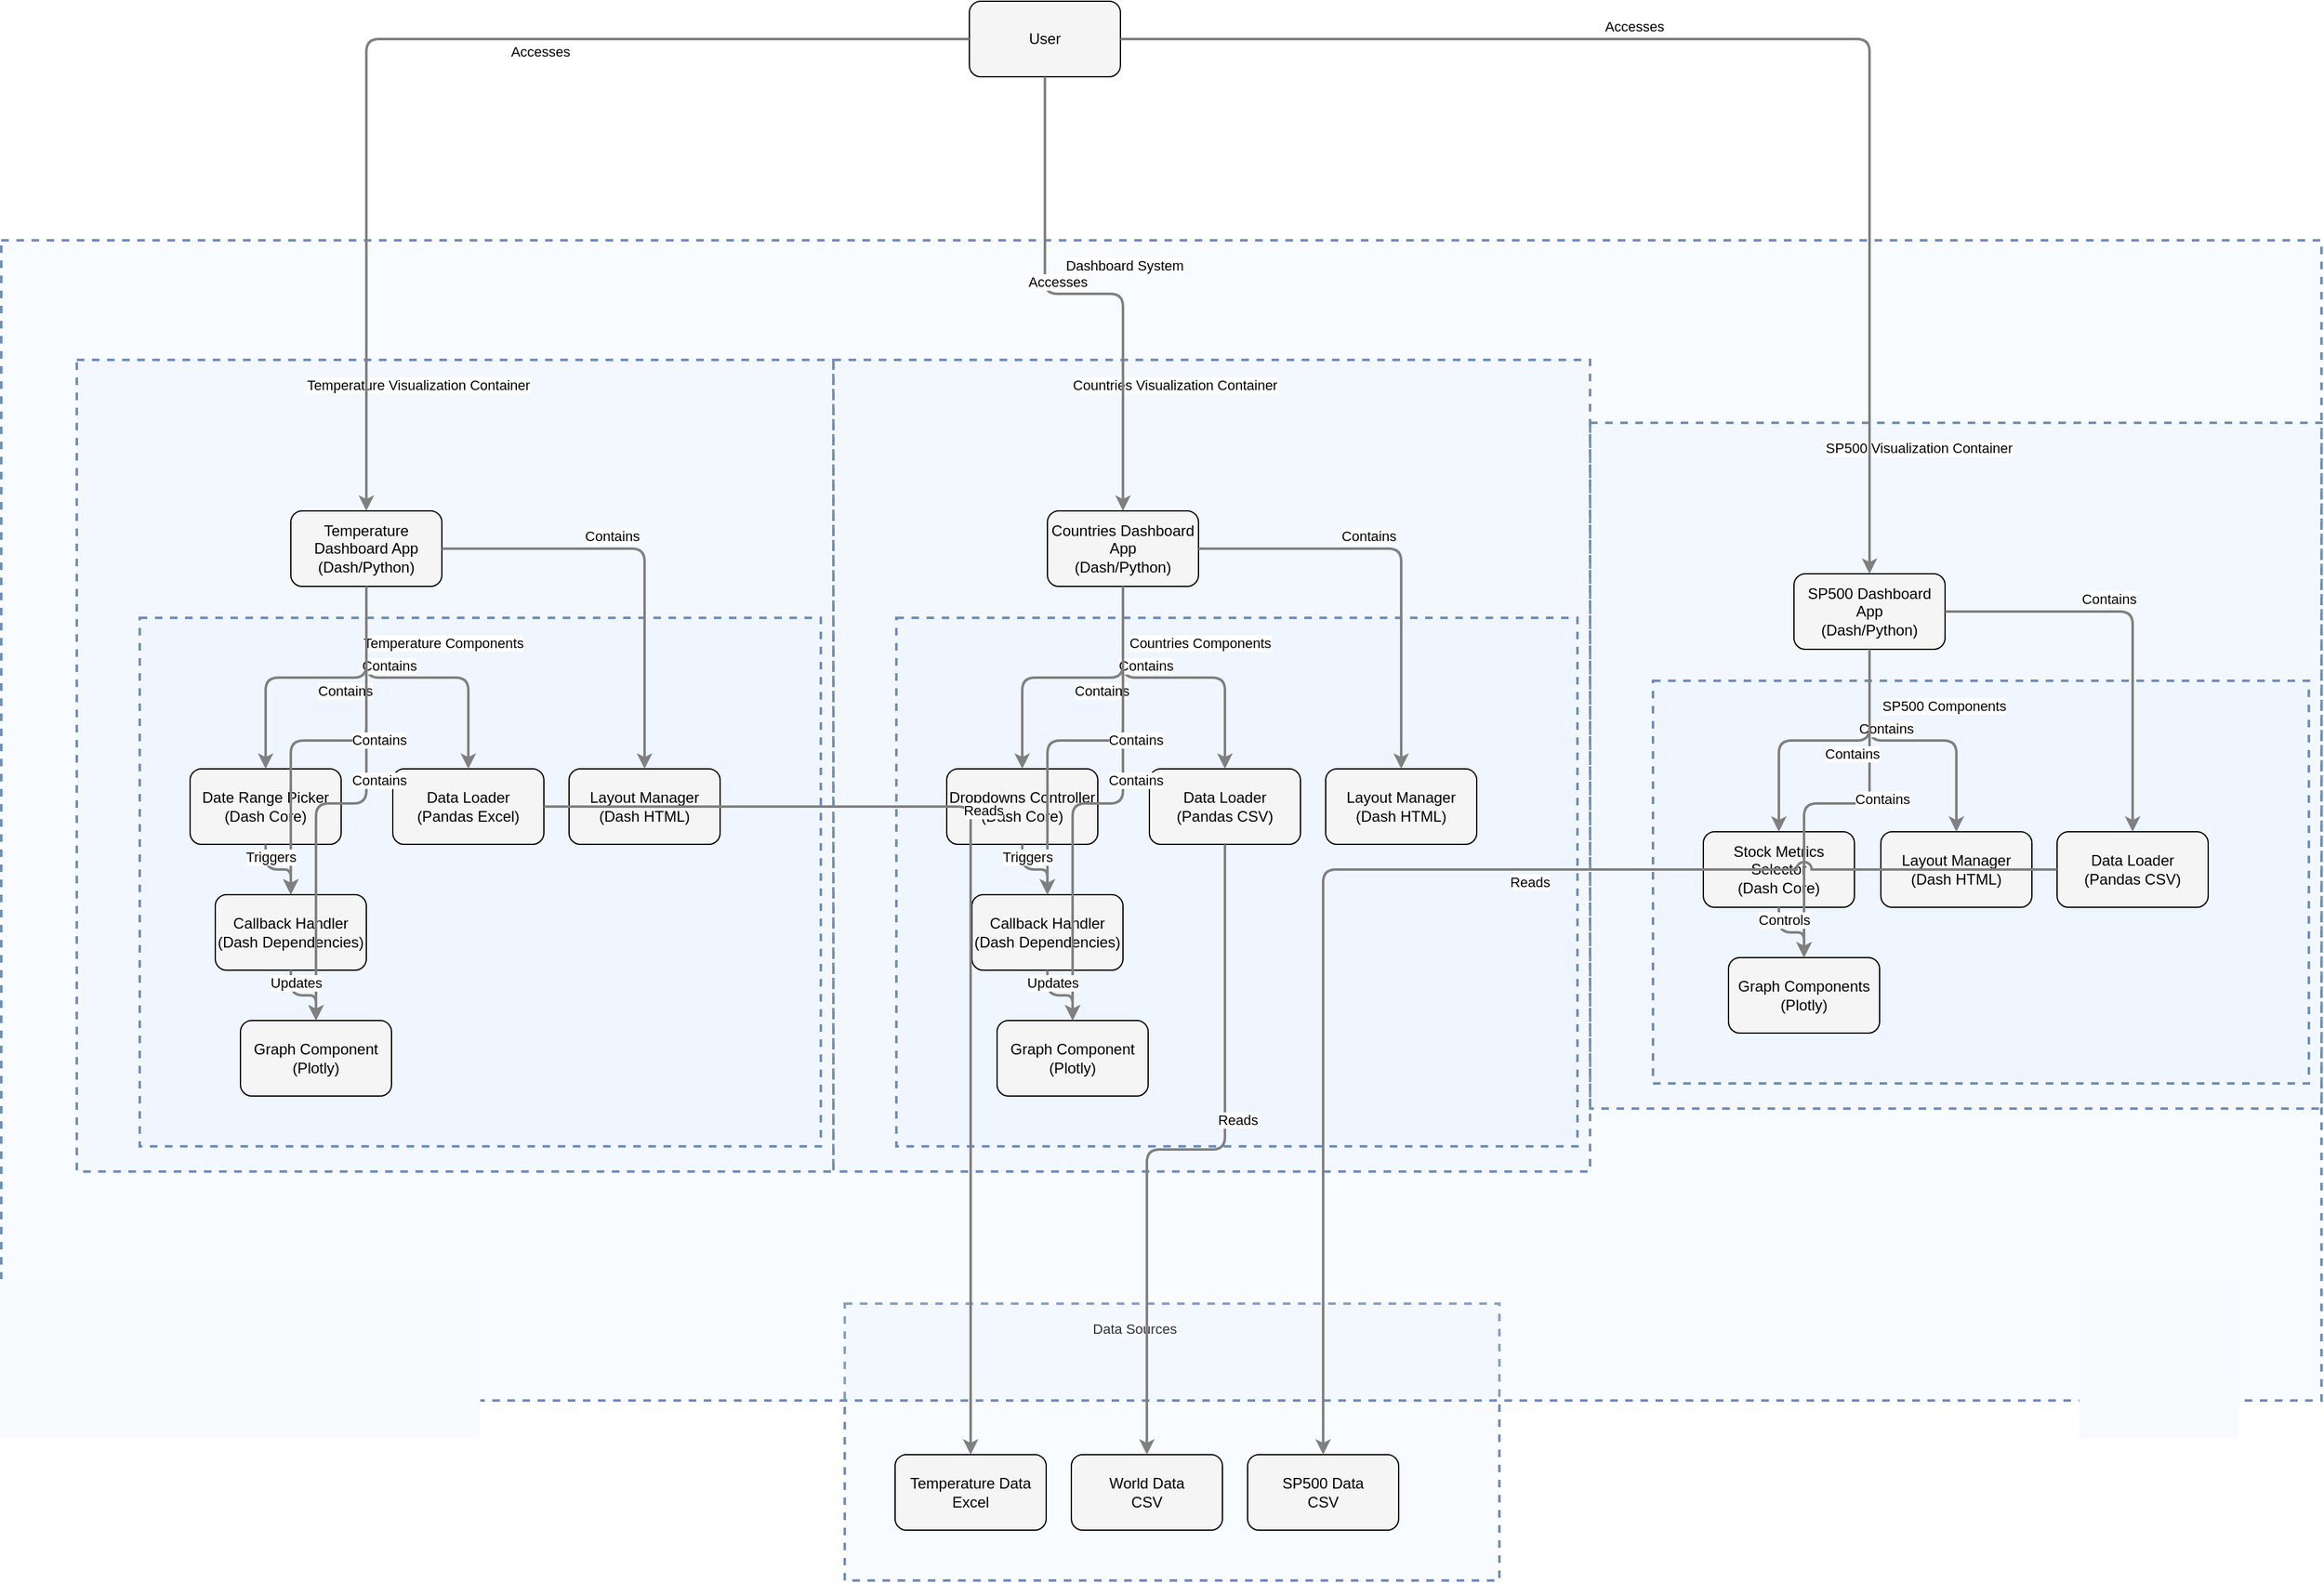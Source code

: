 <?xml version="1.0" encoding="UTF-8"?>
      <mxfile version="14.6.5" type="device">
        <diagram id="codeviz-diagram" name="System Diagram">
          <mxGraphModel dx="1000" dy="1000" grid="1" gridSize="10" guides="1" tooltips="1" connect="1" arrows="1" fold="1" page="1" pageScale="1" pageWidth="1169" pageHeight="827" math="0" shadow="0">
            <root>
              <mxCell id="0"/>
              <mxCell id="1" parent="0"/>
              <mxCell id="subGraph4" value="" style="html=1;whiteSpace=wrap;container=1;fillColor=#dae8fc;strokeColor=#6c8ebf;dashed=1;fillOpacity=20;strokeWidth=2;containerType=none;recursiveResize=0;movable=1;resizable=1;autosize=0;dropTarget=0" vertex="1" parent="subGraph5">
                <mxGeometry x="50" y="205" width="541" height="420" as="geometry"/>
              </mxCell>
              <mxCell id="subGraph4_label" value="Temperature Components" style="edgeLabel;html=1;align=center;verticalAlign=middle;resizable=0;labelBackgroundColor=white;spacing=5" vertex="1" parent="subGraph5">
                <mxGeometry x="58" y="213" width="465" height="24" as="geometry"/>
              </mxCell>
<mxCell id="subGraph2" value="" style="html=1;whiteSpace=wrap;container=1;fillColor=#dae8fc;strokeColor=#6c8ebf;dashed=1;fillOpacity=20;strokeWidth=2;containerType=none;recursiveResize=0;movable=1;resizable=1;autosize=0;dropTarget=0" vertex="1" parent="subGraph3">
                <mxGeometry x="50" y="205" width="521" height="320" as="geometry"/>
              </mxCell>
              <mxCell id="subGraph2_label" value="SP500 Components" style="edgeLabel;html=1;align=center;verticalAlign=middle;resizable=0;labelBackgroundColor=white;spacing=5" vertex="1" parent="subGraph3">
                <mxGeometry x="58" y="213" width="445" height="24" as="geometry"/>
              </mxCell>
<mxCell id="subGraph0" value="" style="html=1;whiteSpace=wrap;container=1;fillColor=#dae8fc;strokeColor=#6c8ebf;dashed=1;fillOpacity=20;strokeWidth=2;containerType=none;recursiveResize=0;movable=1;resizable=1;autosize=0;dropTarget=0" vertex="1" parent="subGraph1">
                <mxGeometry x="50" y="205" width="541" height="420" as="geometry"/>
              </mxCell>
              <mxCell id="subGraph0_label" value="Countries Components" style="edgeLabel;html=1;align=center;verticalAlign=middle;resizable=0;labelBackgroundColor=white;spacing=5" vertex="1" parent="subGraph1">
                <mxGeometry x="58" y="213" width="465" height="24" as="geometry"/>
              </mxCell>
<mxCell id="subGraph5" value="" style="html=1;whiteSpace=wrap;container=1;fillColor=#dae8fc;strokeColor=#6c8ebf;dashed=1;fillOpacity=20;strokeWidth=2;containerType=none;recursiveResize=0;movable=1;resizable=1;autosize=0;dropTarget=0" vertex="1" parent="subGraph6">
                <mxGeometry x="60" y="95" width="601" height="645" as="geometry"/>
              </mxCell>
              <mxCell id="subGraph5_label" value="Temperature Visualization Container" style="edgeLabel;html=1;align=center;verticalAlign=middle;resizable=0;labelBackgroundColor=white;spacing=5" vertex="1" parent="subGraph6">
                <mxGeometry x="68" y="103" width="525" height="24" as="geometry"/>
              </mxCell>
<mxCell id="subGraph3" value="" style="html=1;whiteSpace=wrap;container=1;fillColor=#dae8fc;strokeColor=#6c8ebf;dashed=1;fillOpacity=20;strokeWidth=2;containerType=none;recursiveResize=0;movable=1;resizable=1;autosize=0;dropTarget=0" vertex="1" parent="subGraph6">
                <mxGeometry x="1262" y="145" width="581" height="545" as="geometry"/>
              </mxCell>
              <mxCell id="subGraph3_label" value="SP500 Visualization Container" style="edgeLabel;html=1;align=center;verticalAlign=middle;resizable=0;labelBackgroundColor=white;spacing=5" vertex="1" parent="subGraph6">
                <mxGeometry x="1270" y="153" width="505" height="24" as="geometry"/>
              </mxCell>
<mxCell id="subGraph1" value="" style="html=1;whiteSpace=wrap;container=1;fillColor=#dae8fc;strokeColor=#6c8ebf;dashed=1;fillOpacity=20;strokeWidth=2;containerType=none;recursiveResize=0;movable=1;resizable=1;autosize=0;dropTarget=0" vertex="1" parent="subGraph6">
                <mxGeometry x="661" y="95" width="601" height="645" as="geometry"/>
              </mxCell>
              <mxCell id="subGraph1_label" value="Countries Visualization Container" style="edgeLabel;html=1;align=center;verticalAlign=middle;resizable=0;labelBackgroundColor=white;spacing=5" vertex="1" parent="subGraph6">
                <mxGeometry x="669" y="103" width="525" height="24" as="geometry"/>
              </mxCell>
<mxCell id="subGraph7" value="" style="html=1;whiteSpace=wrap;container=1;fillColor=#dae8fc;strokeColor=#6c8ebf;dashed=1;fillOpacity=20;strokeWidth=2;containerType=none;recursiveResize=0;movable=1;resizable=1;autosize=0;dropTarget=0" vertex="1" parent="1">
                <mxGeometry x="724" y="1047" width="520" height="220" as="geometry"/>
              </mxCell>
              <mxCell id="subGraph7_label" value="Data Sources" style="edgeLabel;html=1;align=center;verticalAlign=middle;resizable=0;labelBackgroundColor=white;spacing=5" vertex="1" parent="1">
                <mxGeometry x="732" y="1055" width="444" height="24" as="geometry"/>
              </mxCell>
<mxCell id="subGraph6" value="" style="html=1;whiteSpace=wrap;container=1;fillColor=#dae8fc;strokeColor=#6c8ebf;dashed=1;fillOpacity=20;strokeWidth=2;containerType=none;recursiveResize=0;movable=1;resizable=1;autosize=0;dropTarget=0" vertex="1" parent="1">
                <mxGeometry x="54" y="202" width="1843" height="922" as="geometry"/>
              </mxCell>
              <mxCell id="subGraph6_label" value="Dashboard System" style="edgeLabel;html=1;align=center;verticalAlign=middle;resizable=0;labelBackgroundColor=white;spacing=5" vertex="1" parent="1">
                <mxGeometry x="62" y="210" width="1767" height="24" as="geometry"/>
              </mxCell>
              <mxCell id="User" value="User" style="rounded=1;whiteSpace=wrap;html=1;fillColor=#f5f5f5" vertex="1" parent="1">
                    <mxGeometry x="823" y="12" width="120" height="60" as="geometry"/>
                  </mxCell>
<mxCell id="WorldData" value="World Data&lt;br&gt;CSV" style="rounded=1;whiteSpace=wrap;html=1;fillColor=#f5f5f5" vertex="1" parent="subGraph7">
                    <mxGeometry x="180" y="120" width="120" height="60" as="geometry"/>
                  </mxCell>
<mxCell id="SP500Data" value="SP500 Data&lt;br&gt;CSV" style="rounded=1;whiteSpace=wrap;html=1;fillColor=#f5f5f5" vertex="1" parent="subGraph7">
                    <mxGeometry x="320" y="120" width="120" height="60" as="geometry"/>
                  </mxCell>
<mxCell id="TempData" value="Temperature Data&lt;br&gt;Excel" style="rounded=1;whiteSpace=wrap;html=1;fillColor=#f5f5f5" vertex="1" parent="subGraph7">
                    <mxGeometry x="40" y="120" width="120" height="60" as="geometry"/>
                  </mxCell>
<mxCell id="CountriesApp" value="Countries Dashboard App&lt;br&gt;(Dash/Python)" style="rounded=1;whiteSpace=wrap;html=1;fillColor=#f5f5f5" vertex="1" parent="subGraph1">
                    <mxGeometry x="170" y="120" width="120" height="60" as="geometry"/>
                  </mxCell>
<mxCell id="SP500App" value="SP500 Dashboard App&lt;br&gt;(Dash/Python)" style="rounded=1;whiteSpace=wrap;html=1;fillColor=#f5f5f5" vertex="1" parent="subGraph3">
                    <mxGeometry x="162" y="120" width="120" height="60" as="geometry"/>
                  </mxCell>
<mxCell id="TempApp" value="Temperature Dashboard App&lt;br&gt;(Dash/Python)" style="rounded=1;whiteSpace=wrap;html=1;fillColor=#f5f5f5" vertex="1" parent="subGraph5">
                    <mxGeometry x="170" y="120" width="120" height="60" as="geometry"/>
                  </mxCell>
<mxCell id="CountriesDataLoader" value="Data Loader&lt;br&gt;(Pandas CSV)" style="rounded=1;whiteSpace=wrap;html=1;fillColor=#f5f5f5" vertex="1" parent="subGraph0">
                    <mxGeometry x="201" y="120" width="120" height="60" as="geometry"/>
                  </mxCell>
<mxCell id="CountriesLayout" value="Layout Manager&lt;br&gt;(Dash HTML)" style="rounded=1;whiteSpace=wrap;html=1;fillColor=#f5f5f5" vertex="1" parent="subGraph0">
                    <mxGeometry x="341" y="120" width="120" height="60" as="geometry"/>
                  </mxCell>
<mxCell id="CountriesDropdowns" value="Dropdowns Controller&lt;br&gt;(Dash Core)" style="rounded=1;whiteSpace=wrap;html=1;fillColor=#f5f5f5" vertex="1" parent="subGraph0">
                    <mxGeometry x="40" y="120" width="120" height="60" as="geometry"/>
                  </mxCell>
<mxCell id="CountriesGraph" value="Graph Component&lt;br&gt;(Plotly)" style="rounded=1;whiteSpace=wrap;html=1;fillColor=#f5f5f5" vertex="1" parent="subGraph0">
                    <mxGeometry x="80" y="320" width="120" height="60" as="geometry"/>
                  </mxCell>
<mxCell id="CountriesCallback" value="Callback Handler&lt;br&gt;(Dash Dependencies)" style="rounded=1;whiteSpace=wrap;html=1;fillColor=#f5f5f5" vertex="1" parent="subGraph0">
                    <mxGeometry x="60" y="220" width="120" height="60" as="geometry"/>
                  </mxCell>
<mxCell id="SP500DataLoader" value="Data Loader&lt;br&gt;(Pandas CSV)" style="rounded=1;whiteSpace=wrap;html=1;fillColor=#f5f5f5" vertex="1" parent="subGraph2">
                    <mxGeometry x="321" y="120" width="120" height="60" as="geometry"/>
                  </mxCell>
<mxCell id="SP500Layout" value="Layout Manager&lt;br&gt;(Dash HTML)" style="rounded=1;whiteSpace=wrap;html=1;fillColor=#f5f5f5" vertex="1" parent="subGraph2">
                    <mxGeometry x="181" y="120" width="120" height="60" as="geometry"/>
                  </mxCell>
<mxCell id="SP500Graphs" value="Graph Components&lt;br&gt;(Plotly)" style="rounded=1;whiteSpace=wrap;html=1;fillColor=#f5f5f5" vertex="1" parent="subGraph2">
                    <mxGeometry x="60" y="220" width="120" height="60" as="geometry"/>
                  </mxCell>
<mxCell id="SP500Dropdown" value="Stock Metrics Selector&lt;br&gt;(Dash Core)" style="rounded=1;whiteSpace=wrap;html=1;fillColor=#f5f5f5" vertex="1" parent="subGraph2">
                    <mxGeometry x="40" y="120" width="120" height="60" as="geometry"/>
                  </mxCell>
<mxCell id="TempDataLoader" value="Data Loader&lt;br&gt;(Pandas Excel)" style="rounded=1;whiteSpace=wrap;html=1;fillColor=#f5f5f5" vertex="1" parent="subGraph4">
                    <mxGeometry x="201" y="120" width="120" height="60" as="geometry"/>
                  </mxCell>
<mxCell id="TempLayout" value="Layout Manager&lt;br&gt;(Dash HTML)" style="rounded=1;whiteSpace=wrap;html=1;fillColor=#f5f5f5" vertex="1" parent="subGraph4">
                    <mxGeometry x="341" y="120" width="120" height="60" as="geometry"/>
                  </mxCell>
<mxCell id="TempGraph" value="Graph Component&lt;br&gt;(Plotly)" style="rounded=1;whiteSpace=wrap;html=1;fillColor=#f5f5f5" vertex="1" parent="subGraph4">
                    <mxGeometry x="80" y="320" width="120" height="60" as="geometry"/>
                  </mxCell>
<mxCell id="DatePicker" value="Date Range Picker&lt;br&gt;(Dash Core)" style="rounded=1;whiteSpace=wrap;html=1;fillColor=#f5f5f5" vertex="1" parent="subGraph4">
                    <mxGeometry x="40" y="120" width="120" height="60" as="geometry"/>
                  </mxCell>
<mxCell id="TempCallback" value="Callback Handler&lt;br&gt;(Dash Dependencies)" style="rounded=1;whiteSpace=wrap;html=1;fillColor=#f5f5f5" vertex="1" parent="subGraph4">
                    <mxGeometry x="60" y="220" width="120" height="60" as="geometry"/>
                  </mxCell>
              <mxCell id="edge-L_User_CountriesApp_0" style="edgeStyle=orthogonalEdgeStyle;rounded=1;orthogonalLoop=1;jettySize=auto;html=1;strokeColor=#808080;strokeWidth=2;jumpStyle=arc;jumpSize=10;spacing=15;labelBackgroundColor=white;labelBorderColor=none" edge="1" parent="1" source="User" target="CountriesApp">
                  <mxGeometry relative="1" as="geometry"/>
                </mxCell>
                <mxCell id="edge-L_User_CountriesApp_0_label" value="Accesses" style="edgeLabel;html=1;align=center;verticalAlign=middle;resizable=0;points=[];" vertex="1" connectable="0" parent="edge-L_User_CountriesApp_0">
                  <mxGeometry x="-0.2" y="10" relative="1" as="geometry">
                    <mxPoint as="offset"/>
                  </mxGeometry>
                </mxCell>
<mxCell id="edge-L_User_SP500App_1" style="edgeStyle=orthogonalEdgeStyle;rounded=1;orthogonalLoop=1;jettySize=auto;html=1;strokeColor=#808080;strokeWidth=2;jumpStyle=arc;jumpSize=10;spacing=15;labelBackgroundColor=white;labelBorderColor=none" edge="1" parent="1" source="User" target="SP500App">
                  <mxGeometry relative="1" as="geometry"/>
                </mxCell>
                <mxCell id="edge-L_User_SP500App_1_label" value="Accesses" style="edgeLabel;html=1;align=center;verticalAlign=middle;resizable=0;points=[];" vertex="1" connectable="0" parent="edge-L_User_SP500App_1">
                  <mxGeometry x="-0.2" y="10" relative="1" as="geometry">
                    <mxPoint as="offset"/>
                  </mxGeometry>
                </mxCell>
<mxCell id="edge-L_User_TempApp_2" style="edgeStyle=orthogonalEdgeStyle;rounded=1;orthogonalLoop=1;jettySize=auto;html=1;strokeColor=#808080;strokeWidth=2;jumpStyle=arc;jumpSize=10;spacing=15;labelBackgroundColor=white;labelBorderColor=none" edge="1" parent="1" source="User" target="TempApp">
                  <mxGeometry relative="1" as="geometry"/>
                </mxCell>
                <mxCell id="edge-L_User_TempApp_2_label" value="Accesses" style="edgeLabel;html=1;align=center;verticalAlign=middle;resizable=0;points=[];" vertex="1" connectable="0" parent="edge-L_User_TempApp_2">
                  <mxGeometry x="-0.2" y="10" relative="1" as="geometry">
                    <mxPoint as="offset"/>
                  </mxGeometry>
                </mxCell>
<mxCell id="edge-L_CountriesApp_CountriesDataLoader_3" style="edgeStyle=orthogonalEdgeStyle;rounded=1;orthogonalLoop=1;jettySize=auto;html=1;strokeColor=#808080;strokeWidth=2;jumpStyle=arc;jumpSize=10;spacing=15;labelBackgroundColor=white;labelBorderColor=none" edge="1" parent="1" source="CountriesApp" target="CountriesDataLoader">
                  <mxGeometry relative="1" as="geometry"/>
                </mxCell>
                <mxCell id="edge-L_CountriesApp_CountriesDataLoader_3_label" value="Contains" style="edgeLabel;html=1;align=center;verticalAlign=middle;resizable=0;points=[];" vertex="1" connectable="0" parent="edge-L_CountriesApp_CountriesDataLoader_3">
                  <mxGeometry x="-0.2" y="10" relative="1" as="geometry">
                    <mxPoint as="offset"/>
                  </mxGeometry>
                </mxCell>
<mxCell id="edge-L_CountriesApp_CountriesLayout_4" style="edgeStyle=orthogonalEdgeStyle;rounded=1;orthogonalLoop=1;jettySize=auto;html=1;strokeColor=#808080;strokeWidth=2;jumpStyle=arc;jumpSize=10;spacing=15;labelBackgroundColor=white;labelBorderColor=none" edge="1" parent="1" source="CountriesApp" target="CountriesLayout">
                  <mxGeometry relative="1" as="geometry"/>
                </mxCell>
                <mxCell id="edge-L_CountriesApp_CountriesLayout_4_label" value="Contains" style="edgeLabel;html=1;align=center;verticalAlign=middle;resizable=0;points=[];" vertex="1" connectable="0" parent="edge-L_CountriesApp_CountriesLayout_4">
                  <mxGeometry x="-0.2" y="10" relative="1" as="geometry">
                    <mxPoint as="offset"/>
                  </mxGeometry>
                </mxCell>
<mxCell id="edge-L_CountriesApp_CountriesDropdowns_5" style="edgeStyle=orthogonalEdgeStyle;rounded=1;orthogonalLoop=1;jettySize=auto;html=1;strokeColor=#808080;strokeWidth=2;jumpStyle=arc;jumpSize=10;spacing=15;labelBackgroundColor=white;labelBorderColor=none" edge="1" parent="1" source="CountriesApp" target="CountriesDropdowns">
                  <mxGeometry relative="1" as="geometry"/>
                </mxCell>
                <mxCell id="edge-L_CountriesApp_CountriesDropdowns_5_label" value="Contains" style="edgeLabel;html=1;align=center;verticalAlign=middle;resizable=0;points=[];" vertex="1" connectable="0" parent="edge-L_CountriesApp_CountriesDropdowns_5">
                  <mxGeometry x="-0.2" y="10" relative="1" as="geometry">
                    <mxPoint as="offset"/>
                  </mxGeometry>
                </mxCell>
<mxCell id="edge-L_CountriesApp_CountriesGraph_6" style="edgeStyle=orthogonalEdgeStyle;rounded=1;orthogonalLoop=1;jettySize=auto;html=1;strokeColor=#808080;strokeWidth=2;jumpStyle=arc;jumpSize=10;spacing=15;labelBackgroundColor=white;labelBorderColor=none" edge="1" parent="1" source="CountriesApp" target="CountriesGraph">
                  <mxGeometry relative="1" as="geometry"/>
                </mxCell>
                <mxCell id="edge-L_CountriesApp_CountriesGraph_6_label" value="Contains" style="edgeLabel;html=1;align=center;verticalAlign=middle;resizable=0;points=[];" vertex="1" connectable="0" parent="edge-L_CountriesApp_CountriesGraph_6">
                  <mxGeometry x="-0.2" y="10" relative="1" as="geometry">
                    <mxPoint as="offset"/>
                  </mxGeometry>
                </mxCell>
<mxCell id="edge-L_CountriesApp_CountriesCallback_7" style="edgeStyle=orthogonalEdgeStyle;rounded=1;orthogonalLoop=1;jettySize=auto;html=1;strokeColor=#808080;strokeWidth=2;jumpStyle=arc;jumpSize=10;spacing=15;labelBackgroundColor=white;labelBorderColor=none" edge="1" parent="1" source="CountriesApp" target="CountriesCallback">
                  <mxGeometry relative="1" as="geometry"/>
                </mxCell>
                <mxCell id="edge-L_CountriesApp_CountriesCallback_7_label" value="Contains" style="edgeLabel;html=1;align=center;verticalAlign=middle;resizable=0;points=[];" vertex="1" connectable="0" parent="edge-L_CountriesApp_CountriesCallback_7">
                  <mxGeometry x="-0.2" y="10" relative="1" as="geometry">
                    <mxPoint as="offset"/>
                  </mxGeometry>
                </mxCell>
<mxCell id="edge-L_CountriesDataLoader_WorldData_8" style="edgeStyle=orthogonalEdgeStyle;rounded=1;orthogonalLoop=1;jettySize=auto;html=1;strokeColor=#808080;strokeWidth=2;jumpStyle=arc;jumpSize=10;spacing=15;labelBackgroundColor=white;labelBorderColor=none" edge="1" parent="1" source="CountriesDataLoader" target="WorldData">
                  <mxGeometry relative="1" as="geometry"/>
                </mxCell>
                <mxCell id="edge-L_CountriesDataLoader_WorldData_8_label" value="Reads" style="edgeLabel;html=1;align=center;verticalAlign=middle;resizable=0;points=[];" vertex="1" connectable="0" parent="edge-L_CountriesDataLoader_WorldData_8">
                  <mxGeometry x="-0.2" y="10" relative="1" as="geometry">
                    <mxPoint as="offset"/>
                  </mxGeometry>
                </mxCell>
<mxCell id="edge-L_CountriesCallback_CountriesGraph_9" style="edgeStyle=orthogonalEdgeStyle;rounded=1;orthogonalLoop=1;jettySize=auto;html=1;strokeColor=#808080;strokeWidth=2;jumpStyle=arc;jumpSize=10;spacing=15;labelBackgroundColor=white;labelBorderColor=none" edge="1" parent="1" source="CountriesCallback" target="CountriesGraph">
                  <mxGeometry relative="1" as="geometry"/>
                </mxCell>
                <mxCell id="edge-L_CountriesCallback_CountriesGraph_9_label" value="Updates" style="edgeLabel;html=1;align=center;verticalAlign=middle;resizable=0;points=[];" vertex="1" connectable="0" parent="edge-L_CountriesCallback_CountriesGraph_9">
                  <mxGeometry x="-0.2" y="10" relative="1" as="geometry">
                    <mxPoint as="offset"/>
                  </mxGeometry>
                </mxCell>
<mxCell id="edge-L_CountriesDropdowns_CountriesCallback_10" style="edgeStyle=orthogonalEdgeStyle;rounded=1;orthogonalLoop=1;jettySize=auto;html=1;strokeColor=#808080;strokeWidth=2;jumpStyle=arc;jumpSize=10;spacing=15;labelBackgroundColor=white;labelBorderColor=none" edge="1" parent="1" source="CountriesDropdowns" target="CountriesCallback">
                  <mxGeometry relative="1" as="geometry"/>
                </mxCell>
                <mxCell id="edge-L_CountriesDropdowns_CountriesCallback_10_label" value="Triggers" style="edgeLabel;html=1;align=center;verticalAlign=middle;resizable=0;points=[];" vertex="1" connectable="0" parent="edge-L_CountriesDropdowns_CountriesCallback_10">
                  <mxGeometry x="-0.2" y="10" relative="1" as="geometry">
                    <mxPoint as="offset"/>
                  </mxGeometry>
                </mxCell>
<mxCell id="edge-L_SP500App_SP500DataLoader_11" style="edgeStyle=orthogonalEdgeStyle;rounded=1;orthogonalLoop=1;jettySize=auto;html=1;strokeColor=#808080;strokeWidth=2;jumpStyle=arc;jumpSize=10;spacing=15;labelBackgroundColor=white;labelBorderColor=none" edge="1" parent="1" source="SP500App" target="SP500DataLoader">
                  <mxGeometry relative="1" as="geometry"/>
                </mxCell>
                <mxCell id="edge-L_SP500App_SP500DataLoader_11_label" value="Contains" style="edgeLabel;html=1;align=center;verticalAlign=middle;resizable=0;points=[];" vertex="1" connectable="0" parent="edge-L_SP500App_SP500DataLoader_11">
                  <mxGeometry x="-0.2" y="10" relative="1" as="geometry">
                    <mxPoint as="offset"/>
                  </mxGeometry>
                </mxCell>
<mxCell id="edge-L_SP500App_SP500Layout_12" style="edgeStyle=orthogonalEdgeStyle;rounded=1;orthogonalLoop=1;jettySize=auto;html=1;strokeColor=#808080;strokeWidth=2;jumpStyle=arc;jumpSize=10;spacing=15;labelBackgroundColor=white;labelBorderColor=none" edge="1" parent="1" source="SP500App" target="SP500Layout">
                  <mxGeometry relative="1" as="geometry"/>
                </mxCell>
                <mxCell id="edge-L_SP500App_SP500Layout_12_label" value="Contains" style="edgeLabel;html=1;align=center;verticalAlign=middle;resizable=0;points=[];" vertex="1" connectable="0" parent="edge-L_SP500App_SP500Layout_12">
                  <mxGeometry x="-0.2" y="10" relative="1" as="geometry">
                    <mxPoint as="offset"/>
                  </mxGeometry>
                </mxCell>
<mxCell id="edge-L_SP500App_SP500Graphs_13" style="edgeStyle=orthogonalEdgeStyle;rounded=1;orthogonalLoop=1;jettySize=auto;html=1;strokeColor=#808080;strokeWidth=2;jumpStyle=arc;jumpSize=10;spacing=15;labelBackgroundColor=white;labelBorderColor=none" edge="1" parent="1" source="SP500App" target="SP500Graphs">
                  <mxGeometry relative="1" as="geometry"/>
                </mxCell>
                <mxCell id="edge-L_SP500App_SP500Graphs_13_label" value="Contains" style="edgeLabel;html=1;align=center;verticalAlign=middle;resizable=0;points=[];" vertex="1" connectable="0" parent="edge-L_SP500App_SP500Graphs_13">
                  <mxGeometry x="-0.2" y="10" relative="1" as="geometry">
                    <mxPoint as="offset"/>
                  </mxGeometry>
                </mxCell>
<mxCell id="edge-L_SP500App_SP500Dropdown_14" style="edgeStyle=orthogonalEdgeStyle;rounded=1;orthogonalLoop=1;jettySize=auto;html=1;strokeColor=#808080;strokeWidth=2;jumpStyle=arc;jumpSize=10;spacing=15;labelBackgroundColor=white;labelBorderColor=none" edge="1" parent="1" source="SP500App" target="SP500Dropdown">
                  <mxGeometry relative="1" as="geometry"/>
                </mxCell>
                <mxCell id="edge-L_SP500App_SP500Dropdown_14_label" value="Contains" style="edgeLabel;html=1;align=center;verticalAlign=middle;resizable=0;points=[];" vertex="1" connectable="0" parent="edge-L_SP500App_SP500Dropdown_14">
                  <mxGeometry x="-0.2" y="10" relative="1" as="geometry">
                    <mxPoint as="offset"/>
                  </mxGeometry>
                </mxCell>
<mxCell id="edge-L_SP500DataLoader_SP500Data_15" style="edgeStyle=orthogonalEdgeStyle;rounded=1;orthogonalLoop=1;jettySize=auto;html=1;strokeColor=#808080;strokeWidth=2;jumpStyle=arc;jumpSize=10;spacing=15;labelBackgroundColor=white;labelBorderColor=none" edge="1" parent="1" source="SP500DataLoader" target="SP500Data">
                  <mxGeometry relative="1" as="geometry"/>
                </mxCell>
                <mxCell id="edge-L_SP500DataLoader_SP500Data_15_label" value="Reads" style="edgeLabel;html=1;align=center;verticalAlign=middle;resizable=0;points=[];" vertex="1" connectable="0" parent="edge-L_SP500DataLoader_SP500Data_15">
                  <mxGeometry x="-0.2" y="10" relative="1" as="geometry">
                    <mxPoint as="offset"/>
                  </mxGeometry>
                </mxCell>
<mxCell id="edge-L_SP500Dropdown_SP500Graphs_16" style="edgeStyle=orthogonalEdgeStyle;rounded=1;orthogonalLoop=1;jettySize=auto;html=1;strokeColor=#808080;strokeWidth=2;jumpStyle=arc;jumpSize=10;spacing=15;labelBackgroundColor=white;labelBorderColor=none" edge="1" parent="1" source="SP500Dropdown" target="SP500Graphs">
                  <mxGeometry relative="1" as="geometry"/>
                </mxCell>
                <mxCell id="edge-L_SP500Dropdown_SP500Graphs_16_label" value="Controls" style="edgeLabel;html=1;align=center;verticalAlign=middle;resizable=0;points=[];" vertex="1" connectable="0" parent="edge-L_SP500Dropdown_SP500Graphs_16">
                  <mxGeometry x="-0.2" y="10" relative="1" as="geometry">
                    <mxPoint as="offset"/>
                  </mxGeometry>
                </mxCell>
<mxCell id="edge-L_TempApp_TempDataLoader_17" style="edgeStyle=orthogonalEdgeStyle;rounded=1;orthogonalLoop=1;jettySize=auto;html=1;strokeColor=#808080;strokeWidth=2;jumpStyle=arc;jumpSize=10;spacing=15;labelBackgroundColor=white;labelBorderColor=none" edge="1" parent="1" source="TempApp" target="TempDataLoader">
                  <mxGeometry relative="1" as="geometry"/>
                </mxCell>
                <mxCell id="edge-L_TempApp_TempDataLoader_17_label" value="Contains" style="edgeLabel;html=1;align=center;verticalAlign=middle;resizable=0;points=[];" vertex="1" connectable="0" parent="edge-L_TempApp_TempDataLoader_17">
                  <mxGeometry x="-0.2" y="10" relative="1" as="geometry">
                    <mxPoint as="offset"/>
                  </mxGeometry>
                </mxCell>
<mxCell id="edge-L_TempApp_TempLayout_18" style="edgeStyle=orthogonalEdgeStyle;rounded=1;orthogonalLoop=1;jettySize=auto;html=1;strokeColor=#808080;strokeWidth=2;jumpStyle=arc;jumpSize=10;spacing=15;labelBackgroundColor=white;labelBorderColor=none" edge="1" parent="1" source="TempApp" target="TempLayout">
                  <mxGeometry relative="1" as="geometry"/>
                </mxCell>
                <mxCell id="edge-L_TempApp_TempLayout_18_label" value="Contains" style="edgeLabel;html=1;align=center;verticalAlign=middle;resizable=0;points=[];" vertex="1" connectable="0" parent="edge-L_TempApp_TempLayout_18">
                  <mxGeometry x="-0.2" y="10" relative="1" as="geometry">
                    <mxPoint as="offset"/>
                  </mxGeometry>
                </mxCell>
<mxCell id="edge-L_TempApp_TempGraph_19" style="edgeStyle=orthogonalEdgeStyle;rounded=1;orthogonalLoop=1;jettySize=auto;html=1;strokeColor=#808080;strokeWidth=2;jumpStyle=arc;jumpSize=10;spacing=15;labelBackgroundColor=white;labelBorderColor=none" edge="1" parent="1" source="TempApp" target="TempGraph">
                  <mxGeometry relative="1" as="geometry"/>
                </mxCell>
                <mxCell id="edge-L_TempApp_TempGraph_19_label" value="Contains" style="edgeLabel;html=1;align=center;verticalAlign=middle;resizable=0;points=[];" vertex="1" connectable="0" parent="edge-L_TempApp_TempGraph_19">
                  <mxGeometry x="-0.2" y="10" relative="1" as="geometry">
                    <mxPoint as="offset"/>
                  </mxGeometry>
                </mxCell>
<mxCell id="edge-L_TempApp_DatePicker_20" style="edgeStyle=orthogonalEdgeStyle;rounded=1;orthogonalLoop=1;jettySize=auto;html=1;strokeColor=#808080;strokeWidth=2;jumpStyle=arc;jumpSize=10;spacing=15;labelBackgroundColor=white;labelBorderColor=none" edge="1" parent="1" source="TempApp" target="DatePicker">
                  <mxGeometry relative="1" as="geometry"/>
                </mxCell>
                <mxCell id="edge-L_TempApp_DatePicker_20_label" value="Contains" style="edgeLabel;html=1;align=center;verticalAlign=middle;resizable=0;points=[];" vertex="1" connectable="0" parent="edge-L_TempApp_DatePicker_20">
                  <mxGeometry x="-0.2" y="10" relative="1" as="geometry">
                    <mxPoint as="offset"/>
                  </mxGeometry>
                </mxCell>
<mxCell id="edge-L_TempApp_TempCallback_21" style="edgeStyle=orthogonalEdgeStyle;rounded=1;orthogonalLoop=1;jettySize=auto;html=1;strokeColor=#808080;strokeWidth=2;jumpStyle=arc;jumpSize=10;spacing=15;labelBackgroundColor=white;labelBorderColor=none" edge="1" parent="1" source="TempApp" target="TempCallback">
                  <mxGeometry relative="1" as="geometry"/>
                </mxCell>
                <mxCell id="edge-L_TempApp_TempCallback_21_label" value="Contains" style="edgeLabel;html=1;align=center;verticalAlign=middle;resizable=0;points=[];" vertex="1" connectable="0" parent="edge-L_TempApp_TempCallback_21">
                  <mxGeometry x="-0.2" y="10" relative="1" as="geometry">
                    <mxPoint as="offset"/>
                  </mxGeometry>
                </mxCell>
<mxCell id="edge-L_TempDataLoader_TempData_22" style="edgeStyle=orthogonalEdgeStyle;rounded=1;orthogonalLoop=1;jettySize=auto;html=1;strokeColor=#808080;strokeWidth=2;jumpStyle=arc;jumpSize=10;spacing=15;labelBackgroundColor=white;labelBorderColor=none" edge="1" parent="1" source="TempDataLoader" target="TempData">
                  <mxGeometry relative="1" as="geometry"/>
                </mxCell>
                <mxCell id="edge-L_TempDataLoader_TempData_22_label" value="Reads" style="edgeLabel;html=1;align=center;verticalAlign=middle;resizable=0;points=[];" vertex="1" connectable="0" parent="edge-L_TempDataLoader_TempData_22">
                  <mxGeometry x="-0.2" y="10" relative="1" as="geometry">
                    <mxPoint as="offset"/>
                  </mxGeometry>
                </mxCell>
<mxCell id="edge-L_DatePicker_TempCallback_23" style="edgeStyle=orthogonalEdgeStyle;rounded=1;orthogonalLoop=1;jettySize=auto;html=1;strokeColor=#808080;strokeWidth=2;jumpStyle=arc;jumpSize=10;spacing=15;labelBackgroundColor=white;labelBorderColor=none" edge="1" parent="1" source="DatePicker" target="TempCallback">
                  <mxGeometry relative="1" as="geometry"/>
                </mxCell>
                <mxCell id="edge-L_DatePicker_TempCallback_23_label" value="Triggers" style="edgeLabel;html=1;align=center;verticalAlign=middle;resizable=0;points=[];" vertex="1" connectable="0" parent="edge-L_DatePicker_TempCallback_23">
                  <mxGeometry x="-0.2" y="10" relative="1" as="geometry">
                    <mxPoint as="offset"/>
                  </mxGeometry>
                </mxCell>
<mxCell id="edge-L_TempCallback_TempGraph_24" style="edgeStyle=orthogonalEdgeStyle;rounded=1;orthogonalLoop=1;jettySize=auto;html=1;strokeColor=#808080;strokeWidth=2;jumpStyle=arc;jumpSize=10;spacing=15;labelBackgroundColor=white;labelBorderColor=none" edge="1" parent="1" source="TempCallback" target="TempGraph">
                  <mxGeometry relative="1" as="geometry"/>
                </mxCell>
                <mxCell id="edge-L_TempCallback_TempGraph_24_label" value="Updates" style="edgeLabel;html=1;align=center;verticalAlign=middle;resizable=0;points=[];" vertex="1" connectable="0" parent="edge-L_TempCallback_TempGraph_24">
                  <mxGeometry x="-0.2" y="10" relative="1" as="geometry">
                    <mxPoint as="offset"/>
                  </mxGeometry>
                </mxCell>
            </root>
          </mxGraphModel>
        </diagram>
      </mxfile>